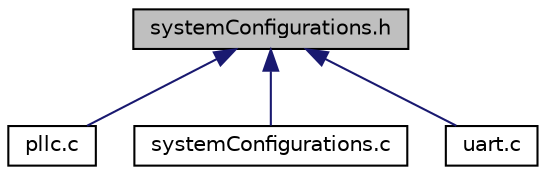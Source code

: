 digraph G
{
  edge [fontname="Helvetica",fontsize="10",labelfontname="Helvetica",labelfontsize="10"];
  node [fontname="Helvetica",fontsize="10",shape=record];
  Node1 [label="systemConfigurations.h",height=0.2,width=0.4,color="black", fillcolor="grey75", style="filled" fontcolor="black"];
  Node1 -> Node2 [dir=back,color="midnightblue",fontsize="10",style="solid",fontname="Helvetica"];
  Node2 [label="pllc.c",height=0.2,width=0.4,color="black", fillcolor="white", style="filled",URL="$pllc_8c.html",tooltip="Configure PLL module."];
  Node1 -> Node3 [dir=back,color="midnightblue",fontsize="10",style="solid",fontname="Helvetica"];
  Node3 [label="systemConfigurations.c",height=0.2,width=0.4,color="black", fillcolor="white", style="filled",URL="$systemConfigurations_8c.html",tooltip="Declaration some system configure variables, that are used to handle running environment."];
  Node1 -> Node4 [dir=back,color="midnightblue",fontsize="10",style="solid",fontname="Helvetica"];
  Node4 [label="uart.c",height=0.2,width=0.4,color="black", fillcolor="white", style="filled",URL="$uart_8c.html",tooltip="Driver for UART module."];
}
